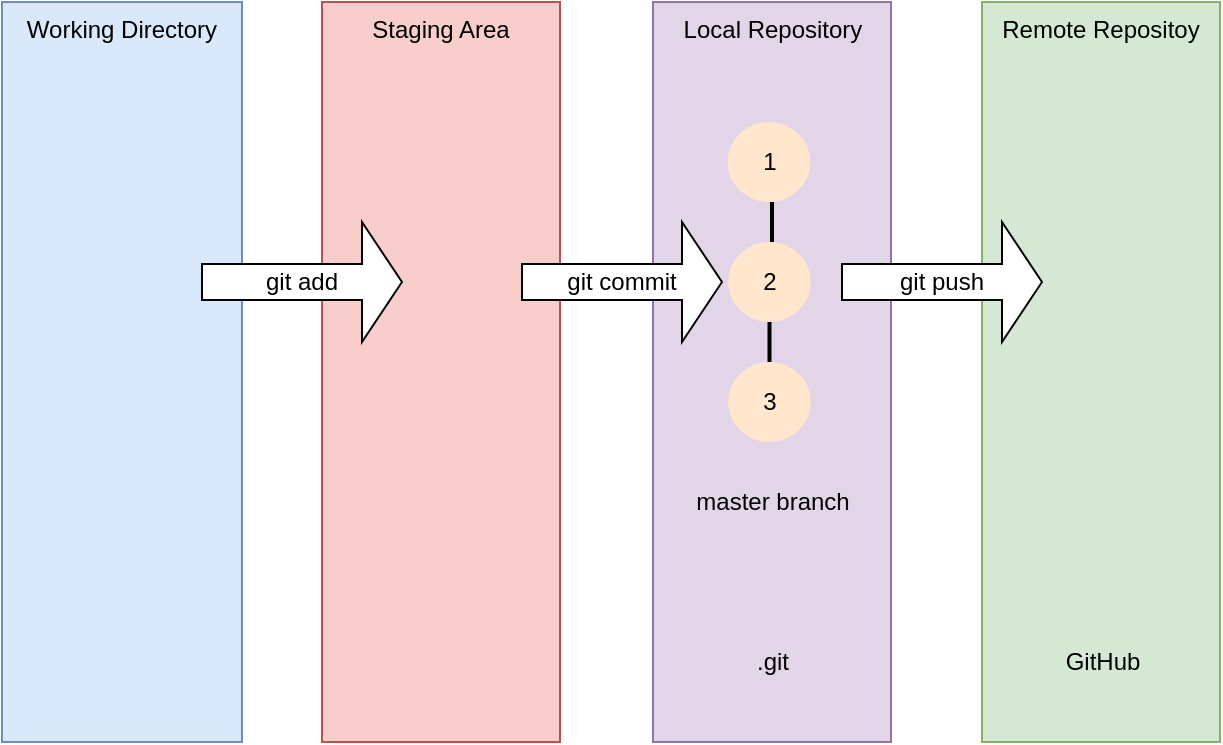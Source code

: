 <mxfile version="15.5.6" type="github"><diagram id="eYpCDCXwS7bAz_BZ9_WE" name="Page-1"><mxGraphModel dx="946" dy="614" grid="1" gridSize="10" guides="1" tooltips="1" connect="1" arrows="1" fold="1" page="1" pageScale="1" pageWidth="827" pageHeight="1169" math="0" shadow="0"><root><mxCell id="0"/><mxCell id="1" parent="0"/><mxCell id="7DdsR5SV9_2-UnA475YI-1" value="Working Directory" style="rounded=0;whiteSpace=wrap;html=1;fillColor=#dae8fc;strokeColor=#6c8ebf;verticalAlign=top;" vertex="1" parent="1"><mxGeometry x="30" y="140" width="120" height="370" as="geometry"/></mxCell><mxCell id="7DdsR5SV9_2-UnA475YI-3" value="Staging Area" style="rounded=0;whiteSpace=wrap;html=1;fillColor=#f8cecc;strokeColor=#b85450;verticalAlign=top;" vertex="1" parent="1"><mxGeometry x="190" y="140" width="119" height="370" as="geometry"/></mxCell><mxCell id="7DdsR5SV9_2-UnA475YI-4" value="Local Repository" style="rounded=0;whiteSpace=wrap;html=1;fillColor=#e1d5e7;strokeColor=#9673a6;align=center;verticalAlign=top;fontSize=12;horizontal=1;" vertex="1" parent="1"><mxGeometry x="355.5" y="140" width="119" height="370" as="geometry"/></mxCell><mxCell id="7DdsR5SV9_2-UnA475YI-9" value="git add" style="shape=singleArrow;whiteSpace=wrap;html=1;" vertex="1" parent="1"><mxGeometry x="130" y="250" width="100" height="60" as="geometry"/></mxCell><mxCell id="7DdsR5SV9_2-UnA475YI-10" value="git commit" style="shape=singleArrow;whiteSpace=wrap;html=1;" vertex="1" parent="1"><mxGeometry x="290" y="250" width="100" height="60" as="geometry"/></mxCell><mxCell id="7DdsR5SV9_2-UnA475YI-11" value="Remote Repositoy" style="rounded=0;whiteSpace=wrap;html=1;fillColor=#d5e8d4;strokeColor=#82b366;verticalAlign=top;" vertex="1" parent="1"><mxGeometry x="520" y="140" width="119" height="370" as="geometry"/></mxCell><mxCell id="7DdsR5SV9_2-UnA475YI-13" value="git push" style="shape=singleArrow;whiteSpace=wrap;html=1;" vertex="1" parent="1"><mxGeometry x="450" y="250" width="100" height="60" as="geometry"/></mxCell><mxCell id="7DdsR5SV9_2-UnA475YI-14" value="master branch" style="text;html=1;resizable=0;autosize=1;align=center;verticalAlign=middle;points=[];fillColor=none;strokeColor=none;rounded=0;fontSize=12;" vertex="1" parent="1"><mxGeometry x="370" y="380" width="90" height="20" as="geometry"/></mxCell><mxCell id="7DdsR5SV9_2-UnA475YI-17" value="&lt;font color=&quot;#000000&quot;&gt;1&lt;/font&gt;" style="ellipse;whiteSpace=wrap;html=1;fontSize=12;align=center;verticalAlign=middle;fillColor=#ffe6cc;strokeColor=none;fontColor=#FFFFFF;" vertex="1" parent="1"><mxGeometry x="392.75" y="200" width="41.5" height="40" as="geometry"/></mxCell><mxCell id="7DdsR5SV9_2-UnA475YI-18" value="&lt;font color=&quot;#000000&quot;&gt;2&lt;/font&gt;" style="ellipse;whiteSpace=wrap;html=1;fontSize=12;align=center;verticalAlign=middle;fillColor=#ffe6cc;strokeColor=none;fontColor=#FFFFFF;" vertex="1" parent="1"><mxGeometry x="393" y="260" width="41.5" height="40" as="geometry"/></mxCell><mxCell id="7DdsR5SV9_2-UnA475YI-19" value="&lt;font color=&quot;#000000&quot;&gt;3&lt;/font&gt;" style="ellipse;whiteSpace=wrap;html=1;fontSize=12;align=center;verticalAlign=middle;fillColor=#ffe6cc;strokeColor=none;fontColor=#FFFFFF;" vertex="1" parent="1"><mxGeometry x="393" y="320" width="41.5" height="40" as="geometry"/></mxCell><mxCell id="7DdsR5SV9_2-UnA475YI-26" value="" style="line;strokeWidth=2;direction=south;html=1;fontSize=12;fontColor=#000000;align=center;verticalAlign=middle;" vertex="1" parent="1"><mxGeometry x="408.75" y="300" width="10" height="20" as="geometry"/></mxCell><mxCell id="7DdsR5SV9_2-UnA475YI-29" value="" style="line;strokeWidth=2;direction=south;html=1;fontSize=12;fontColor=#000000;align=center;verticalAlign=middle;" vertex="1" parent="1"><mxGeometry x="410" y="240" width="10" height="20" as="geometry"/></mxCell><mxCell id="7DdsR5SV9_2-UnA475YI-30" value=".git" style="text;html=1;resizable=0;autosize=1;align=center;verticalAlign=middle;points=[];fillColor=none;strokeColor=none;rounded=0;fontSize=12;fontColor=#000000;" vertex="1" parent="1"><mxGeometry x="400" y="460" width="30" height="20" as="geometry"/></mxCell><mxCell id="7DdsR5SV9_2-UnA475YI-33" value="GitHub" style="text;html=1;resizable=0;autosize=1;align=center;verticalAlign=middle;points=[];fillColor=none;strokeColor=none;rounded=0;fontSize=12;fontColor=#000000;" vertex="1" parent="1"><mxGeometry x="554.5" y="460" width="50" height="20" as="geometry"/></mxCell></root></mxGraphModel></diagram></mxfile>